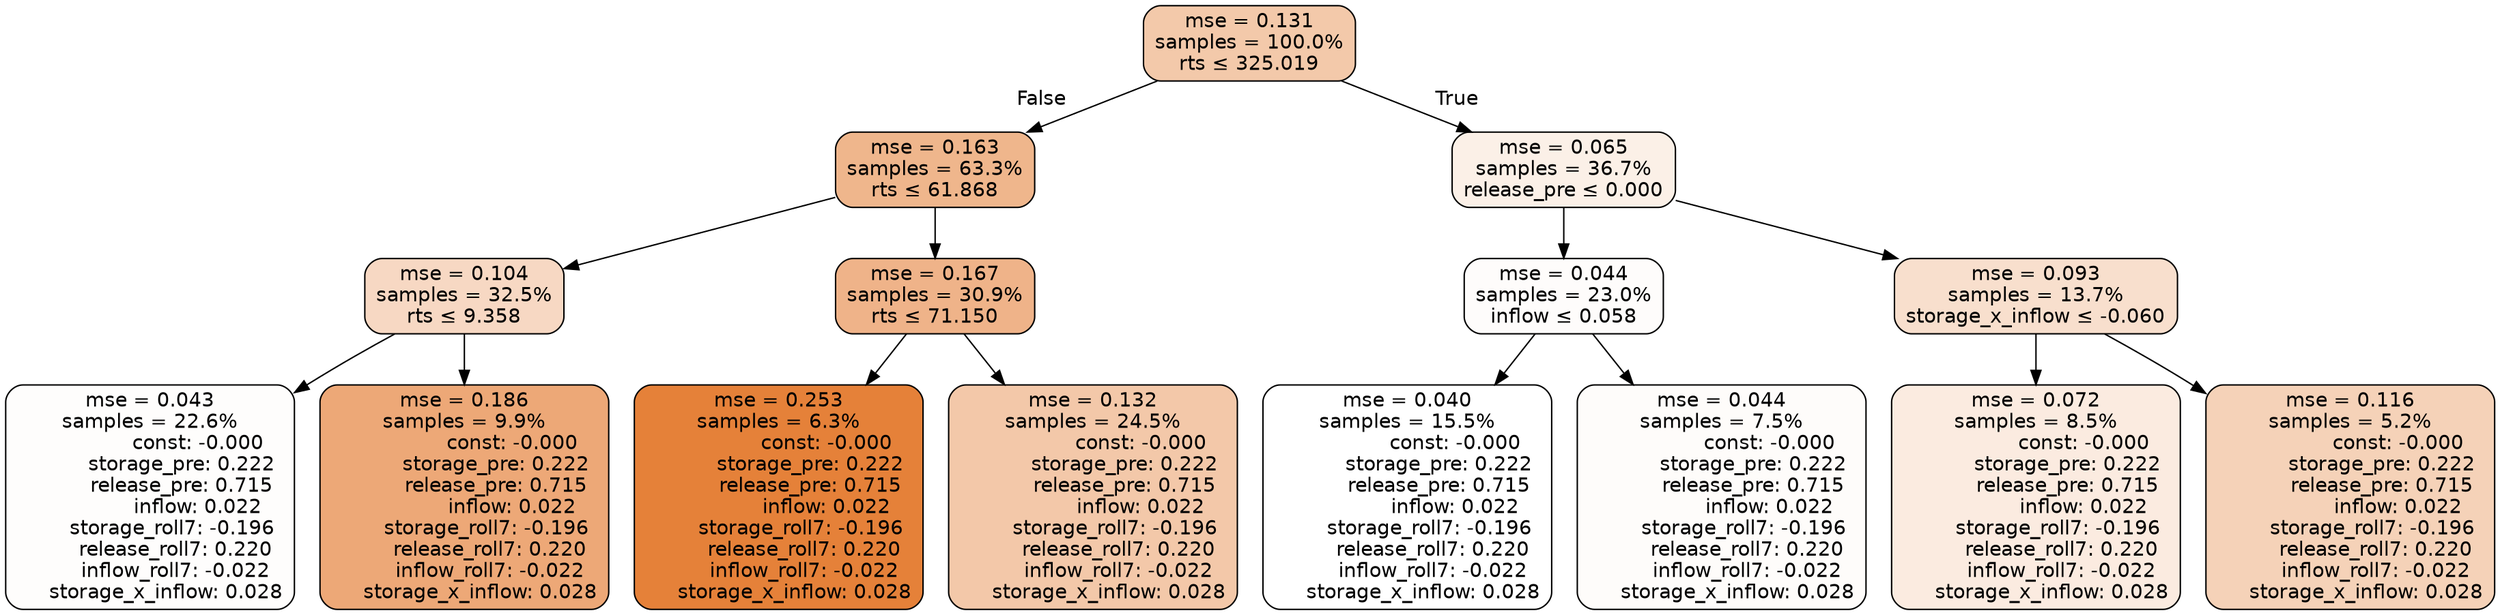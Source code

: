 digraph tree {
node [shape=rectangle, style="filled, rounded", color="black", fontname=helvetica] ;
edge [fontname=helvetica] ;
	"0" [label="mse = 0.131
samples = 100.0%
rts &le; 325.019", fillcolor="#f3c9aa"]
	"1" [label="mse = 0.163
samples = 63.3%
rts &le; 61.868", fillcolor="#efb68c"]
	"2" [label="mse = 0.104
samples = 32.5%
rts &le; 9.358", fillcolor="#f7d8c3"]
	"3" [label="mse = 0.043
samples = 22.6%
               const: -0.000
          storage_pre: 0.222
          release_pre: 0.715
               inflow: 0.022
       storage_roll7: -0.196
        release_roll7: 0.220
        inflow_roll7: -0.022
     storage_x_inflow: 0.028", fillcolor="#fefdfc"]
	"4" [label="mse = 0.186
samples = 9.9%
               const: -0.000
          storage_pre: 0.222
          release_pre: 0.715
               inflow: 0.022
       storage_roll7: -0.196
        release_roll7: 0.220
        inflow_roll7: -0.022
     storage_x_inflow: 0.028", fillcolor="#eda877"]
	"5" [label="mse = 0.167
samples = 30.9%
rts &le; 71.150", fillcolor="#efb389"]
	"6" [label="mse = 0.253
samples = 6.3%
               const: -0.000
          storage_pre: 0.222
          release_pre: 0.715
               inflow: 0.022
       storage_roll7: -0.196
        release_roll7: 0.220
        inflow_roll7: -0.022
     storage_x_inflow: 0.028", fillcolor="#e58139"]
	"7" [label="mse = 0.132
samples = 24.5%
               const: -0.000
          storage_pre: 0.222
          release_pre: 0.715
               inflow: 0.022
       storage_roll7: -0.196
        release_roll7: 0.220
        inflow_roll7: -0.022
     storage_x_inflow: 0.028", fillcolor="#f3c8a9"]
	"8" [label="mse = 0.065
samples = 36.7%
release_pre &le; 0.000", fillcolor="#fbf0e7"]
	"9" [label="mse = 0.044
samples = 23.0%
inflow &le; 0.058", fillcolor="#fefcfb"]
	"10" [label="mse = 0.040
samples = 15.5%
               const: -0.000
          storage_pre: 0.222
          release_pre: 0.715
               inflow: 0.022
       storage_roll7: -0.196
        release_roll7: 0.220
        inflow_roll7: -0.022
     storage_x_inflow: 0.028", fillcolor="#ffffff"]
	"11" [label="mse = 0.044
samples = 7.5%
               const: -0.000
          storage_pre: 0.222
          release_pre: 0.715
               inflow: 0.022
       storage_roll7: -0.196
        release_roll7: 0.220
        inflow_roll7: -0.022
     storage_x_inflow: 0.028", fillcolor="#fefcfa"]
	"12" [label="mse = 0.093
samples = 13.7%
storage_x_inflow &le; -0.060", fillcolor="#f8dfcd"]
	"13" [label="mse = 0.072
samples = 8.5%
               const: -0.000
          storage_pre: 0.222
          release_pre: 0.715
               inflow: 0.022
       storage_roll7: -0.196
        release_roll7: 0.220
        inflow_roll7: -0.022
     storage_x_inflow: 0.028", fillcolor="#fbebe0"]
	"14" [label="mse = 0.116
samples = 5.2%
               const: -0.000
          storage_pre: 0.222
          release_pre: 0.715
               inflow: 0.022
       storage_roll7: -0.196
        release_roll7: 0.220
        inflow_roll7: -0.022
     storage_x_inflow: 0.028", fillcolor="#f5d2b8"]

	"0" -> "1" [labeldistance=2.5, labelangle=45, headlabel="False"]
	"1" -> "2"
	"2" -> "3"
	"2" -> "4"
	"1" -> "5"
	"5" -> "6"
	"5" -> "7"
	"0" -> "8" [labeldistance=2.5, labelangle=-45, headlabel="True"]
	"8" -> "9"
	"9" -> "10"
	"9" -> "11"
	"8" -> "12"
	"12" -> "13"
	"12" -> "14"
}